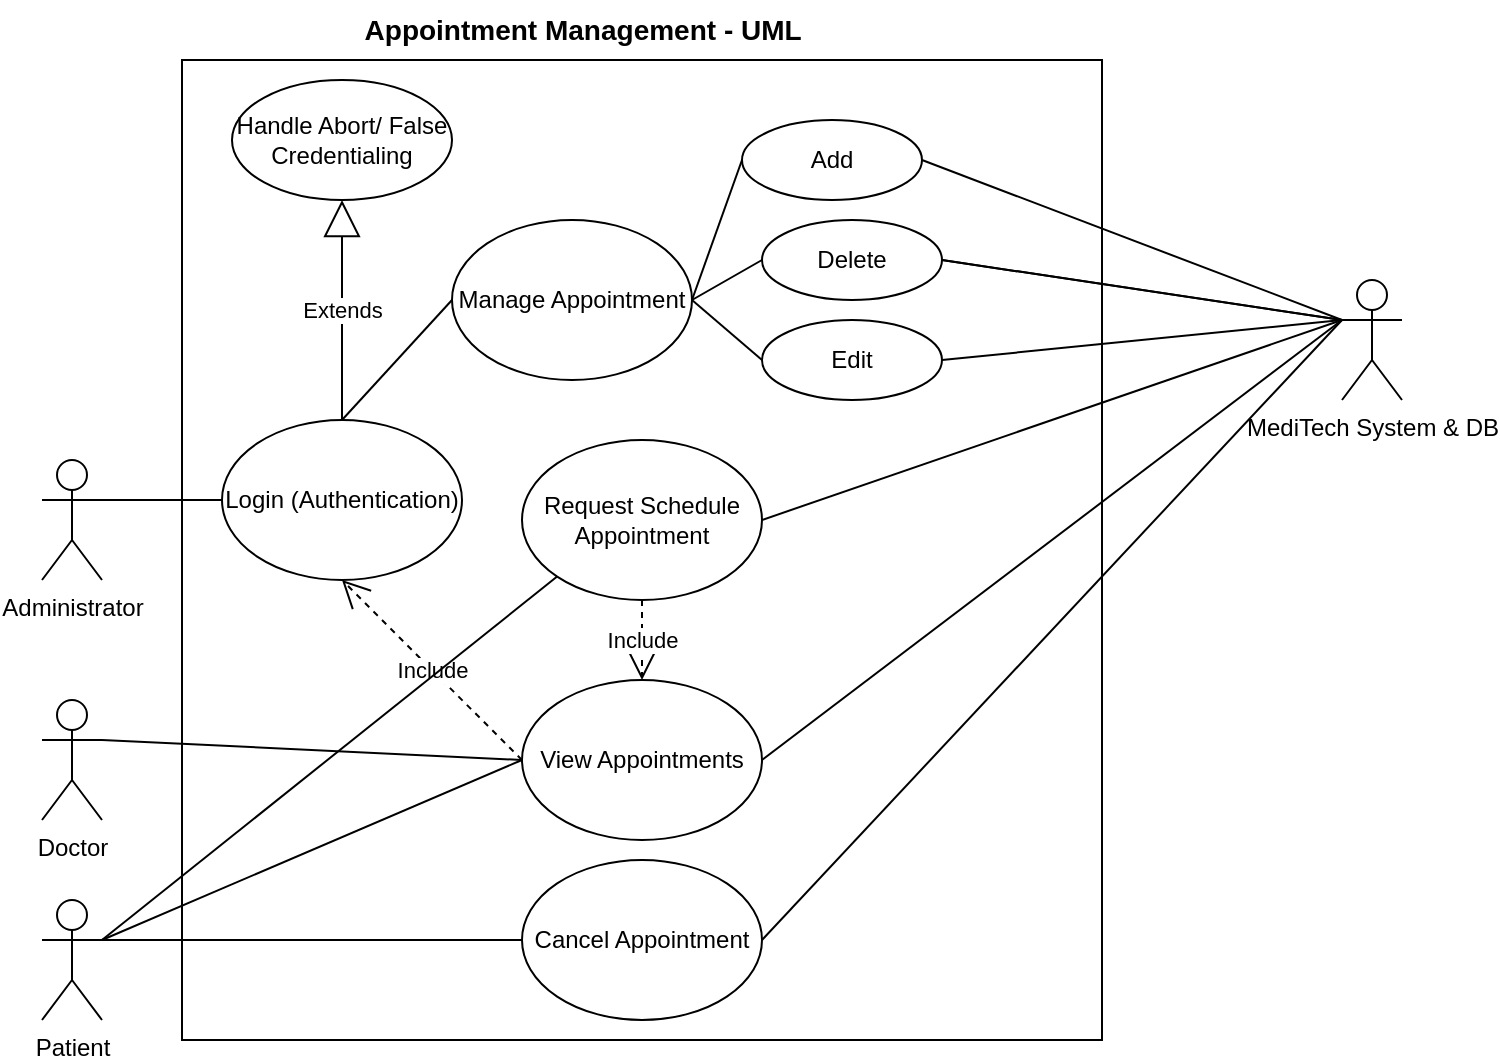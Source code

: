 <mxfile version="24.0.2" type="device">
  <diagram name="Page-1" id="M8QVkQqbjzK59h4gxHu3">
    <mxGraphModel dx="1026" dy="425" grid="1" gridSize="10" guides="1" tooltips="1" connect="1" arrows="1" fold="1" page="1" pageScale="1" pageWidth="827" pageHeight="1169" math="0" shadow="0">
      <root>
        <mxCell id="0" />
        <mxCell id="1" parent="0" />
        <mxCell id="2V9F6MiTKQ15M8Ow97if-27" value="" style="rounded=0;whiteSpace=wrap;html=1;" vertex="1" parent="1">
          <mxGeometry x="110" y="640" width="460" height="490" as="geometry" />
        </mxCell>
        <mxCell id="2V9F6MiTKQ15M8Ow97if-28" value="Administrator" style="shape=umlActor;verticalLabelPosition=bottom;verticalAlign=top;html=1;outlineConnect=0;" vertex="1" parent="1">
          <mxGeometry x="40" y="840" width="30" height="60" as="geometry" />
        </mxCell>
        <mxCell id="2V9F6MiTKQ15M8Ow97if-29" value="Manage Appointment" style="ellipse;whiteSpace=wrap;html=1;" vertex="1" parent="1">
          <mxGeometry x="245" y="720" width="120" height="80" as="geometry" />
        </mxCell>
        <mxCell id="2V9F6MiTKQ15M8Ow97if-30" value="Cancel Appointment" style="ellipse;whiteSpace=wrap;html=1;" vertex="1" parent="1">
          <mxGeometry x="280" y="1040" width="120" height="80" as="geometry" />
        </mxCell>
        <mxCell id="2V9F6MiTKQ15M8Ow97if-31" value="View Appointments" style="ellipse;whiteSpace=wrap;html=1;" vertex="1" parent="1">
          <mxGeometry x="280" y="950" width="120" height="80" as="geometry" />
        </mxCell>
        <mxCell id="2V9F6MiTKQ15M8Ow97if-33" value="&lt;b&gt;&lt;font style=&quot;font-size: 14px;&quot;&gt;Appointment Management - UML&amp;nbsp;&lt;/font&gt;&lt;/b&gt;" style="text;html=1;align=center;verticalAlign=middle;whiteSpace=wrap;rounded=0;" vertex="1" parent="1">
          <mxGeometry x="185" y="610" width="255" height="30" as="geometry" />
        </mxCell>
        <mxCell id="2V9F6MiTKQ15M8Ow97if-36" value="Login (Authentication)" style="ellipse;whiteSpace=wrap;html=1;" vertex="1" parent="1">
          <mxGeometry x="130" y="820" width="120" height="80" as="geometry" />
        </mxCell>
        <mxCell id="2V9F6MiTKQ15M8Ow97if-37" value="" style="endArrow=none;html=1;rounded=0;exitX=1;exitY=0.333;exitDx=0;exitDy=0;exitPerimeter=0;entryX=0;entryY=0.5;entryDx=0;entryDy=0;" edge="1" parent="1" source="2V9F6MiTKQ15M8Ow97if-28" target="2V9F6MiTKQ15M8Ow97if-36">
          <mxGeometry width="50" height="50" relative="1" as="geometry">
            <mxPoint x="390" y="850" as="sourcePoint" />
            <mxPoint x="440" y="800" as="targetPoint" />
          </mxGeometry>
        </mxCell>
        <mxCell id="2V9F6MiTKQ15M8Ow97if-38" value="" style="endArrow=none;html=1;rounded=0;exitX=0.5;exitY=0;exitDx=0;exitDy=0;entryX=0;entryY=0.5;entryDx=0;entryDy=0;" edge="1" parent="1" source="2V9F6MiTKQ15M8Ow97if-36" target="2V9F6MiTKQ15M8Ow97if-29">
          <mxGeometry width="50" height="50" relative="1" as="geometry">
            <mxPoint x="390" y="850" as="sourcePoint" />
            <mxPoint x="440" y="800" as="targetPoint" />
          </mxGeometry>
        </mxCell>
        <mxCell id="2V9F6MiTKQ15M8Ow97if-40" value="Doctor" style="shape=umlActor;verticalLabelPosition=bottom;verticalAlign=top;html=1;outlineConnect=0;" vertex="1" parent="1">
          <mxGeometry x="40" y="960" width="30" height="60" as="geometry" />
        </mxCell>
        <mxCell id="2V9F6MiTKQ15M8Ow97if-43" value="MediTech System &amp;amp; DB" style="shape=umlActor;verticalLabelPosition=bottom;verticalAlign=top;html=1;outlineConnect=0;" vertex="1" parent="1">
          <mxGeometry x="690" y="750" width="30" height="60" as="geometry" />
        </mxCell>
        <mxCell id="2V9F6MiTKQ15M8Ow97if-44" value="" style="endArrow=none;html=1;rounded=0;exitX=1;exitY=0.5;exitDx=0;exitDy=0;entryX=0;entryY=0.333;entryDx=0;entryDy=0;entryPerimeter=0;" edge="1" parent="1" source="2V9F6MiTKQ15M8Ow97if-30" target="2V9F6MiTKQ15M8Ow97if-43">
          <mxGeometry width="50" height="50" relative="1" as="geometry">
            <mxPoint x="390" y="850" as="sourcePoint" />
            <mxPoint x="440" y="800" as="targetPoint" />
          </mxGeometry>
        </mxCell>
        <mxCell id="2V9F6MiTKQ15M8Ow97if-48" value="" style="endArrow=none;html=1;rounded=0;exitX=1;exitY=0.5;exitDx=0;exitDy=0;entryX=0;entryY=0.333;entryDx=0;entryDy=0;entryPerimeter=0;" edge="1" parent="1" source="2V9F6MiTKQ15M8Ow97if-31" target="2V9F6MiTKQ15M8Ow97if-43">
          <mxGeometry width="50" height="50" relative="1" as="geometry">
            <mxPoint x="390" y="850" as="sourcePoint" />
            <mxPoint x="440" y="800" as="targetPoint" />
          </mxGeometry>
        </mxCell>
        <mxCell id="2V9F6MiTKQ15M8Ow97if-49" value="Add" style="ellipse;whiteSpace=wrap;html=1;" vertex="1" parent="1">
          <mxGeometry x="390" y="670" width="90" height="40" as="geometry" />
        </mxCell>
        <mxCell id="2V9F6MiTKQ15M8Ow97if-53" value="Edit" style="ellipse;whiteSpace=wrap;html=1;" vertex="1" parent="1">
          <mxGeometry x="400" y="770" width="90" height="40" as="geometry" />
        </mxCell>
        <mxCell id="2V9F6MiTKQ15M8Ow97if-56" value="" style="endArrow=none;html=1;rounded=0;exitX=1;exitY=0.5;exitDx=0;exitDy=0;entryX=0;entryY=0.5;entryDx=0;entryDy=0;" edge="1" parent="1" source="2V9F6MiTKQ15M8Ow97if-29" target="2V9F6MiTKQ15M8Ow97if-49">
          <mxGeometry width="50" height="50" relative="1" as="geometry">
            <mxPoint x="390" y="890" as="sourcePoint" />
            <mxPoint x="440" y="840" as="targetPoint" />
          </mxGeometry>
        </mxCell>
        <mxCell id="2V9F6MiTKQ15M8Ow97if-57" value="" style="endArrow=none;html=1;rounded=0;exitX=1;exitY=0.5;exitDx=0;exitDy=0;entryX=0;entryY=0.5;entryDx=0;entryDy=0;" edge="1" parent="1" source="2V9F6MiTKQ15M8Ow97if-52">
          <mxGeometry width="50" height="50" relative="1" as="geometry">
            <mxPoint x="390" y="890" as="sourcePoint" />
            <mxPoint x="450" y="730" as="targetPoint" />
          </mxGeometry>
        </mxCell>
        <mxCell id="2V9F6MiTKQ15M8Ow97if-59" value="" style="endArrow=none;html=1;rounded=0;exitX=1;exitY=0.5;exitDx=0;exitDy=0;entryX=0;entryY=0.5;entryDx=0;entryDy=0;" edge="1" parent="1" source="2V9F6MiTKQ15M8Ow97if-29" target="2V9F6MiTKQ15M8Ow97if-53">
          <mxGeometry width="50" height="50" relative="1" as="geometry">
            <mxPoint x="390" y="890" as="sourcePoint" />
            <mxPoint x="440" y="840" as="targetPoint" />
          </mxGeometry>
        </mxCell>
        <mxCell id="2V9F6MiTKQ15M8Ow97if-61" value="" style="endArrow=none;html=1;rounded=0;exitX=1;exitY=0.5;exitDx=0;exitDy=0;entryX=0;entryY=0.333;entryDx=0;entryDy=0;entryPerimeter=0;" edge="1" parent="1" source="2V9F6MiTKQ15M8Ow97if-49" target="2V9F6MiTKQ15M8Ow97if-43">
          <mxGeometry width="50" height="50" relative="1" as="geometry">
            <mxPoint x="390" y="890" as="sourcePoint" />
            <mxPoint x="440" y="840" as="targetPoint" />
          </mxGeometry>
        </mxCell>
        <mxCell id="2V9F6MiTKQ15M8Ow97if-62" value="" style="endArrow=none;html=1;rounded=0;exitX=1;exitY=0.5;exitDx=0;exitDy=0;entryX=0;entryY=0.333;entryDx=0;entryDy=0;entryPerimeter=0;" edge="1" parent="1" source="2V9F6MiTKQ15M8Ow97if-52" target="2V9F6MiTKQ15M8Ow97if-43">
          <mxGeometry width="50" height="50" relative="1" as="geometry">
            <mxPoint x="540" y="730" as="sourcePoint" />
            <mxPoint x="440" y="840" as="targetPoint" />
          </mxGeometry>
        </mxCell>
        <mxCell id="2V9F6MiTKQ15M8Ow97if-63" value="" style="endArrow=none;html=1;rounded=0;entryX=1;entryY=0.5;entryDx=0;entryDy=0;exitX=0;exitY=0.333;exitDx=0;exitDy=0;exitPerimeter=0;" edge="1" parent="1" source="2V9F6MiTKQ15M8Ow97if-43" target="2V9F6MiTKQ15M8Ow97if-52">
          <mxGeometry width="50" height="50" relative="1" as="geometry">
            <mxPoint x="390" y="890" as="sourcePoint" />
            <mxPoint x="440" y="840" as="targetPoint" />
          </mxGeometry>
        </mxCell>
        <mxCell id="2V9F6MiTKQ15M8Ow97if-65" value="" style="endArrow=none;html=1;rounded=0;entryX=0;entryY=0.333;entryDx=0;entryDy=0;entryPerimeter=0;exitX=1;exitY=0.5;exitDx=0;exitDy=0;" edge="1" parent="1" source="2V9F6MiTKQ15M8Ow97if-53" target="2V9F6MiTKQ15M8Ow97if-43">
          <mxGeometry width="50" height="50" relative="1" as="geometry">
            <mxPoint x="390" y="890" as="sourcePoint" />
            <mxPoint x="440" y="840" as="targetPoint" />
          </mxGeometry>
        </mxCell>
        <mxCell id="2V9F6MiTKQ15M8Ow97if-66" value="Handle Abort/ False Credentialing" style="ellipse;whiteSpace=wrap;html=1;" vertex="1" parent="1">
          <mxGeometry x="135" y="650" width="110" height="60" as="geometry" />
        </mxCell>
        <mxCell id="2V9F6MiTKQ15M8Ow97if-67" value="Extends" style="endArrow=block;endSize=16;endFill=0;html=1;rounded=0;exitX=0.5;exitY=0;exitDx=0;exitDy=0;" edge="1" parent="1" source="2V9F6MiTKQ15M8Ow97if-36" target="2V9F6MiTKQ15M8Ow97if-66">
          <mxGeometry width="160" relative="1" as="geometry">
            <mxPoint x="330" y="870" as="sourcePoint" />
            <mxPoint x="490" y="870" as="targetPoint" />
          </mxGeometry>
        </mxCell>
        <mxCell id="2V9F6MiTKQ15M8Ow97if-68" value="Patient" style="shape=umlActor;verticalLabelPosition=bottom;verticalAlign=top;html=1;outlineConnect=0;" vertex="1" parent="1">
          <mxGeometry x="40" y="1060" width="30" height="60" as="geometry" />
        </mxCell>
        <mxCell id="2V9F6MiTKQ15M8Ow97if-69" value="Include" style="endArrow=open;endSize=12;dashed=1;html=1;rounded=0;entryX=0.5;entryY=1;entryDx=0;entryDy=0;exitX=0;exitY=0.5;exitDx=0;exitDy=0;" edge="1" parent="1" source="2V9F6MiTKQ15M8Ow97if-31" target="2V9F6MiTKQ15M8Ow97if-36">
          <mxGeometry width="160" relative="1" as="geometry">
            <mxPoint x="194.5" y="1090" as="sourcePoint" />
            <mxPoint x="194.5" y="1000" as="targetPoint" />
          </mxGeometry>
        </mxCell>
        <mxCell id="2V9F6MiTKQ15M8Ow97if-70" value="" style="endArrow=none;html=1;rounded=0;exitX=1;exitY=0.333;exitDx=0;exitDy=0;exitPerimeter=0;entryX=0;entryY=0.5;entryDx=0;entryDy=0;" edge="1" parent="1" source="2V9F6MiTKQ15M8Ow97if-40" target="2V9F6MiTKQ15M8Ow97if-31">
          <mxGeometry width="50" height="50" relative="1" as="geometry">
            <mxPoint x="390" y="950" as="sourcePoint" />
            <mxPoint x="440" y="900" as="targetPoint" />
          </mxGeometry>
        </mxCell>
        <mxCell id="2V9F6MiTKQ15M8Ow97if-72" value="" style="endArrow=none;html=1;rounded=0;exitX=1;exitY=0.5;exitDx=0;exitDy=0;entryX=0;entryY=0.5;entryDx=0;entryDy=0;" edge="1" parent="1" source="2V9F6MiTKQ15M8Ow97if-29" target="2V9F6MiTKQ15M8Ow97if-52">
          <mxGeometry width="50" height="50" relative="1" as="geometry">
            <mxPoint x="365" y="760" as="sourcePoint" />
            <mxPoint x="450" y="730" as="targetPoint" />
          </mxGeometry>
        </mxCell>
        <mxCell id="2V9F6MiTKQ15M8Ow97if-52" value="Delete" style="ellipse;whiteSpace=wrap;html=1;" vertex="1" parent="1">
          <mxGeometry x="400" y="720" width="90" height="40" as="geometry" />
        </mxCell>
        <mxCell id="2V9F6MiTKQ15M8Ow97if-73" value="" style="endArrow=none;html=1;rounded=0;exitX=1;exitY=0.333;exitDx=0;exitDy=0;exitPerimeter=0;entryX=0;entryY=0.5;entryDx=0;entryDy=0;" edge="1" parent="1" source="2V9F6MiTKQ15M8Ow97if-68" target="2V9F6MiTKQ15M8Ow97if-31">
          <mxGeometry width="50" height="50" relative="1" as="geometry">
            <mxPoint x="390" y="950" as="sourcePoint" />
            <mxPoint x="440" y="900" as="targetPoint" />
          </mxGeometry>
        </mxCell>
        <mxCell id="2V9F6MiTKQ15M8Ow97if-74" value="" style="endArrow=none;html=1;rounded=0;entryX=1;entryY=0.333;entryDx=0;entryDy=0;entryPerimeter=0;exitX=0;exitY=0.5;exitDx=0;exitDy=0;" edge="1" parent="1" source="2V9F6MiTKQ15M8Ow97if-30" target="2V9F6MiTKQ15M8Ow97if-68">
          <mxGeometry width="50" height="50" relative="1" as="geometry">
            <mxPoint x="390" y="1050" as="sourcePoint" />
            <mxPoint x="440" y="1000" as="targetPoint" />
          </mxGeometry>
        </mxCell>
        <mxCell id="2V9F6MiTKQ15M8Ow97if-75" value="Request Schedule Appointment" style="ellipse;whiteSpace=wrap;html=1;" vertex="1" parent="1">
          <mxGeometry x="280" y="830" width="120" height="80" as="geometry" />
        </mxCell>
        <mxCell id="2V9F6MiTKQ15M8Ow97if-76" value="" style="endArrow=none;html=1;rounded=0;exitX=1;exitY=0.333;exitDx=0;exitDy=0;exitPerimeter=0;entryX=0;entryY=1;entryDx=0;entryDy=0;" edge="1" parent="1" source="2V9F6MiTKQ15M8Ow97if-68" target="2V9F6MiTKQ15M8Ow97if-75">
          <mxGeometry width="50" height="50" relative="1" as="geometry">
            <mxPoint x="390" y="950" as="sourcePoint" />
            <mxPoint x="440" y="900" as="targetPoint" />
          </mxGeometry>
        </mxCell>
        <mxCell id="2V9F6MiTKQ15M8Ow97if-77" value="" style="endArrow=none;html=1;rounded=0;exitX=1;exitY=0.5;exitDx=0;exitDy=0;entryX=0;entryY=0.333;entryDx=0;entryDy=0;entryPerimeter=0;" edge="1" parent="1" source="2V9F6MiTKQ15M8Ow97if-75" target="2V9F6MiTKQ15M8Ow97if-43">
          <mxGeometry width="50" height="50" relative="1" as="geometry">
            <mxPoint x="390" y="950" as="sourcePoint" />
            <mxPoint x="440" y="900" as="targetPoint" />
          </mxGeometry>
        </mxCell>
        <mxCell id="2V9F6MiTKQ15M8Ow97if-78" value="Include" style="endArrow=open;endSize=12;dashed=1;html=1;rounded=0;entryX=0.5;entryY=0;entryDx=0;entryDy=0;exitX=0.5;exitY=1;exitDx=0;exitDy=0;" edge="1" parent="1" source="2V9F6MiTKQ15M8Ow97if-75" target="2V9F6MiTKQ15M8Ow97if-31">
          <mxGeometry width="160" relative="1" as="geometry">
            <mxPoint x="340" y="880" as="sourcePoint" />
            <mxPoint x="260" y="870" as="targetPoint" />
          </mxGeometry>
        </mxCell>
      </root>
    </mxGraphModel>
  </diagram>
</mxfile>
